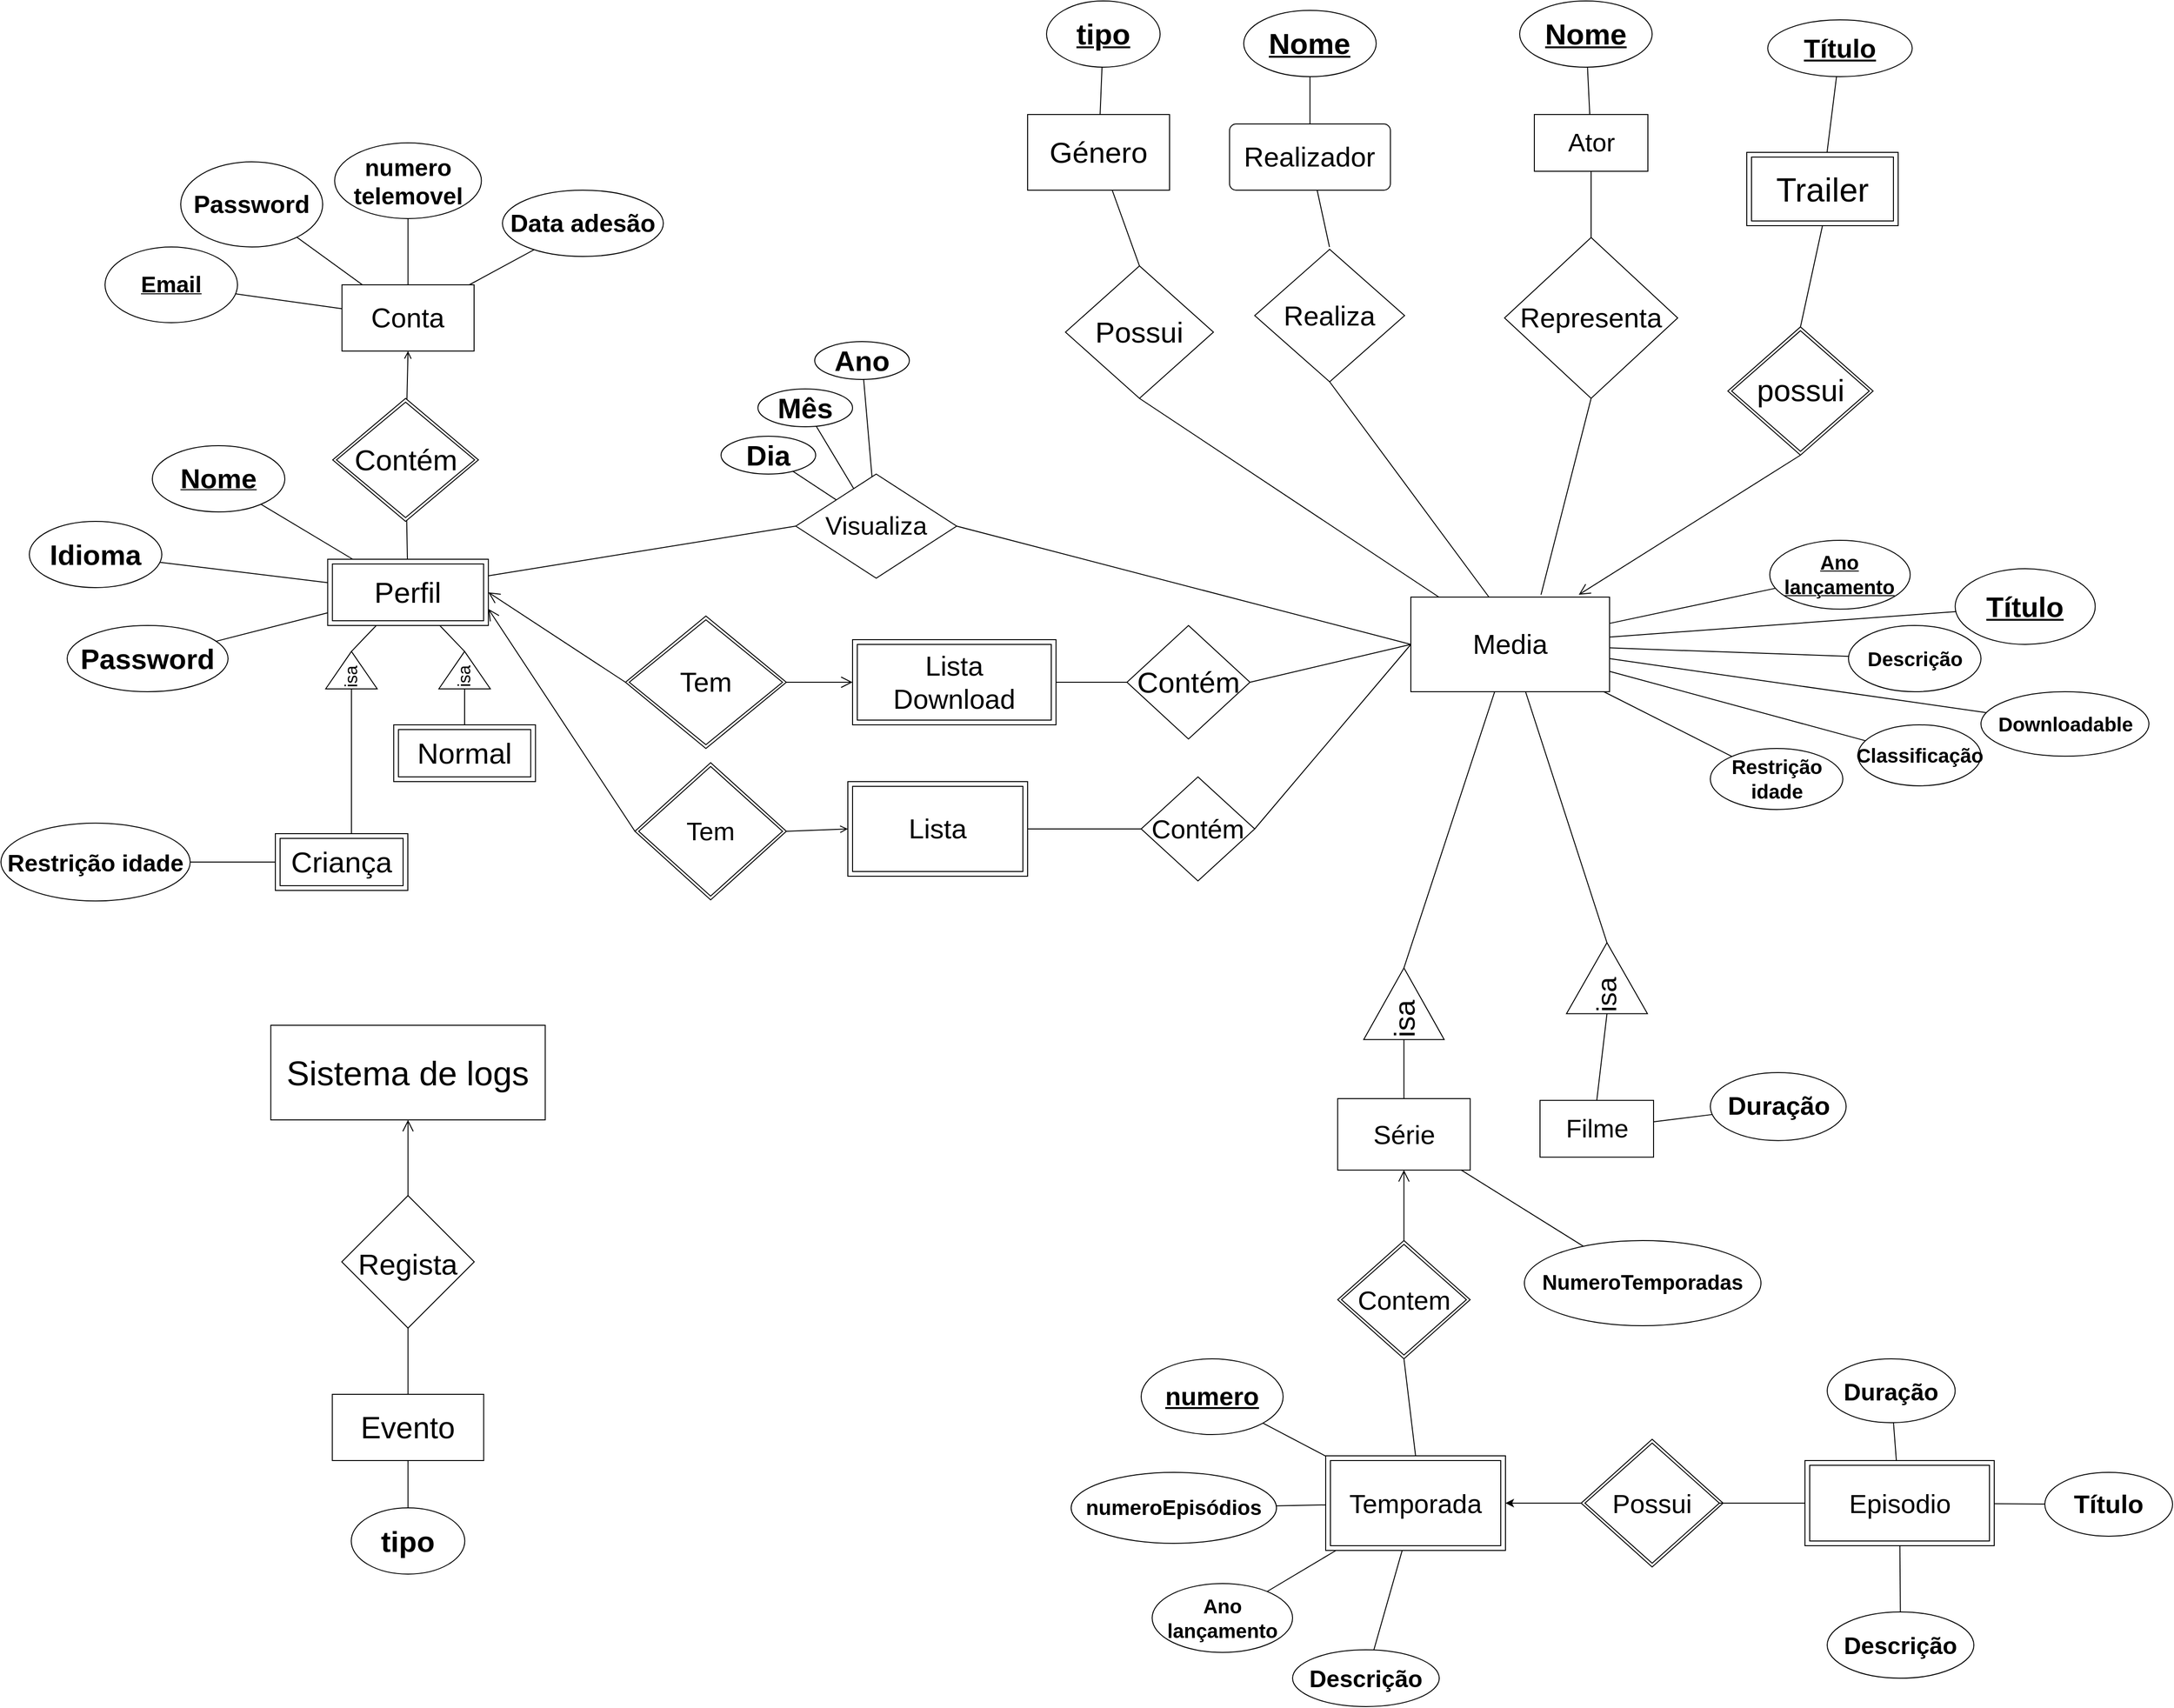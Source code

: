 <mxfile version="15.8.9" type="device"><diagram id="7ItznwX1dX0_Fb9dRj5i" name="Page-1"><mxGraphModel dx="1672" dy="1267" grid="1" gridSize="10" guides="1" tooltips="1" connect="1" arrows="1" fold="1" page="1" pageScale="1" pageWidth="827" pageHeight="1169" math="0" shadow="0"><root><mxCell id="0"/><mxCell id="1" parent="0"/><mxCell id="QPB0-LCYasx9vOGrO_xO-1" value="&lt;font style=&quot;font-size: 29px&quot;&gt;Conta&lt;/font&gt;" style="rounded=0;whiteSpace=wrap;html=1;" parent="1" vertex="1"><mxGeometry x="790.4" y="360" width="139.6" height="70" as="geometry"/></mxCell><mxCell id="QPB0-LCYasx9vOGrO_xO-2" value="&lt;font style=&quot;font-size: 29px&quot;&gt;Media&lt;/font&gt;" style="rounded=0;whiteSpace=wrap;html=1;fontSize=18;" parent="1" vertex="1"><mxGeometry x="1920" y="690" width="210" height="100" as="geometry"/></mxCell><mxCell id="QPB0-LCYasx9vOGrO_xO-3" value="&lt;font style=&quot;font-size: 27px&quot;&gt;Filme&lt;/font&gt;" style="rounded=0;whiteSpace=wrap;html=1;fontSize=18;" parent="1" vertex="1"><mxGeometry x="2056.5" y="1221.86" width="120" height="60" as="geometry"/></mxCell><mxCell id="QPB0-LCYasx9vOGrO_xO-4" value="&lt;font style=&quot;font-size: 28px&quot;&gt;Série&lt;/font&gt;" style="rounded=0;whiteSpace=wrap;html=1;fontSize=18;" parent="1" vertex="1"><mxGeometry x="1842.69" y="1220" width="140" height="75.56" as="geometry"/></mxCell><mxCell id="QPB0-LCYasx9vOGrO_xO-5" value="" style="endArrow=open;html=1;rounded=0;fontSize=18;entryX=0.5;entryY=1;entryDx=0;entryDy=0;startArrow=none;startFill=0;endFill=0;" parent="1" source="QPB0-LCYasx9vOGrO_xO-41" target="QPB0-LCYasx9vOGrO_xO-1" edge="1"><mxGeometry width="50" height="50" relative="1" as="geometry"><mxPoint x="860.2" y="470" as="sourcePoint"/><mxPoint x="1170.2" y="580" as="targetPoint"/></mxGeometry></mxCell><mxCell id="QPB0-LCYasx9vOGrO_xO-6" value="" style="endArrow=none;html=1;rounded=0;fontSize=18;" parent="1" source="QPB0-LCYasx9vOGrO_xO-38" target="QPB0-LCYasx9vOGrO_xO-41" edge="1"><mxGeometry width="50" height="50" relative="1" as="geometry"><mxPoint x="860.2" y="660" as="sourcePoint"/><mxPoint x="860.2" y="600" as="targetPoint"/></mxGeometry></mxCell><mxCell id="QPB0-LCYasx9vOGrO_xO-7" value="&lt;div style=&quot;font-size: 29px&quot; align=&quot;left&quot;&gt;&lt;font style=&quot;font-size: 29px&quot;&gt;isa&lt;/font&gt;&lt;/div&gt;" style="triangle;whiteSpace=wrap;html=1;fontSize=18;rotation=-90;align=left;" parent="1" vertex="1"><mxGeometry x="2089.76" y="1050" width="75" height="85.56" as="geometry"/></mxCell><mxCell id="QPB0-LCYasx9vOGrO_xO-8" value="&lt;div style=&quot;font-size: 31px&quot; align=&quot;left&quot;&gt;&lt;font style=&quot;font-size: 31px&quot;&gt;isa&lt;/font&gt;&lt;/div&gt;" style="triangle;whiteSpace=wrap;html=1;fontSize=18;rotation=-90;align=left;" parent="1" vertex="1"><mxGeometry x="1874.84" y="1077.22" width="75.71" height="85" as="geometry"/></mxCell><mxCell id="QPB0-LCYasx9vOGrO_xO-9" value="" style="endArrow=none;html=1;rounded=0;fontSize=18;exitX=0.5;exitY=0;exitDx=0;exitDy=0;entryX=0;entryY=0.5;entryDx=0;entryDy=0;" parent="1" source="QPB0-LCYasx9vOGrO_xO-3" target="QPB0-LCYasx9vOGrO_xO-7" edge="1"><mxGeometry width="50" height="50" relative="1" as="geometry"><mxPoint x="1972.39" y="1057.86" as="sourcePoint"/><mxPoint x="2022.39" y="1007.86" as="targetPoint"/></mxGeometry></mxCell><mxCell id="QPB0-LCYasx9vOGrO_xO-10" value="" style="endArrow=none;html=1;rounded=0;fontSize=18;entryX=1;entryY=0.5;entryDx=0;entryDy=0;" parent="1" source="QPB0-LCYasx9vOGrO_xO-2" target="QPB0-LCYasx9vOGrO_xO-7" edge="1"><mxGeometry width="50" height="50" relative="1" as="geometry"><mxPoint x="1594" y="910" as="sourcePoint"/><mxPoint x="1694" y="820" as="targetPoint"/></mxGeometry></mxCell><mxCell id="QPB0-LCYasx9vOGrO_xO-11" value="" style="endArrow=none;html=1;rounded=0;fontSize=18;exitX=0.5;exitY=0;exitDx=0;exitDy=0;entryX=0;entryY=0.5;entryDx=0;entryDy=0;" parent="1" source="QPB0-LCYasx9vOGrO_xO-4" target="QPB0-LCYasx9vOGrO_xO-8" edge="1"><mxGeometry width="50" height="50" relative="1" as="geometry"><mxPoint x="1397.39" y="1094.44" as="sourcePoint"/><mxPoint x="1447.39" y="1044.44" as="targetPoint"/></mxGeometry></mxCell><mxCell id="QPB0-LCYasx9vOGrO_xO-12" value="" style="endArrow=none;html=1;rounded=0;fontSize=18;entryX=1;entryY=0.5;entryDx=0;entryDy=0;" parent="1" source="QPB0-LCYasx9vOGrO_xO-2" target="QPB0-LCYasx9vOGrO_xO-8" edge="1"><mxGeometry width="50" height="50" relative="1" as="geometry"><mxPoint x="1594" y="910" as="sourcePoint"/><mxPoint x="1644" y="860" as="targetPoint"/></mxGeometry></mxCell><mxCell id="QPB0-LCYasx9vOGrO_xO-13" value="" style="endArrow=none;html=1;rounded=0;fontSize=19;exitX=0.5;exitY=0;exitDx=0;exitDy=0;" parent="1" source="QPB0-LCYasx9vOGrO_xO-15" target="QPB0-LCYasx9vOGrO_xO-14" edge="1"><mxGeometry width="50" height="50" relative="1" as="geometry"><mxPoint x="1722" y="300" as="sourcePoint"/><mxPoint x="1558" y="440" as="targetPoint"/></mxGeometry></mxCell><mxCell id="QPB0-LCYasx9vOGrO_xO-14" value="&lt;font style=&quot;font-size: 31px&quot;&gt;Género&lt;/font&gt;" style="rounded=0;whiteSpace=wrap;html=1;fontSize=19;" parent="1" vertex="1"><mxGeometry x="1515" y="180" width="150" height="80" as="geometry"/></mxCell><mxCell id="QPB0-LCYasx9vOGrO_xO-15" value="&lt;font style=&quot;font-size: 31px&quot;&gt;Possui&lt;/font&gt;" style="rhombus;whiteSpace=wrap;html=1;fontSize=19;" parent="1" vertex="1"><mxGeometry x="1555" y="340" width="156.38" height="140" as="geometry"/></mxCell><mxCell id="QPB0-LCYasx9vOGrO_xO-16" value="" style="endArrow=none;html=1;rounded=0;fontSize=19;entryX=0.5;entryY=1;entryDx=0;entryDy=0;" parent="1" source="QPB0-LCYasx9vOGrO_xO-2" target="QPB0-LCYasx9vOGrO_xO-15" edge="1"><mxGeometry width="50" height="50" relative="1" as="geometry"><mxPoint x="1560" y="850" as="sourcePoint"/><mxPoint x="1610" y="800" as="targetPoint"/></mxGeometry></mxCell><mxCell id="QPB0-LCYasx9vOGrO_xO-17" value="&lt;font style=&quot;font-size: 29px&quot;&gt;Representa&lt;/font&gt;" style="rhombus;whiteSpace=wrap;html=1;fontSize=19;" parent="1" vertex="1"><mxGeometry x="2019" y="310" width="183" height="170" as="geometry"/></mxCell><mxCell id="QPB0-LCYasx9vOGrO_xO-18" value="" style="endArrow=none;html=1;rounded=0;fontSize=19;entryX=0.5;entryY=1;entryDx=0;entryDy=0;exitX=0.655;exitY=-0.025;exitDx=0;exitDy=0;exitPerimeter=0;" parent="1" source="QPB0-LCYasx9vOGrO_xO-2" target="QPB0-LCYasx9vOGrO_xO-17" edge="1"><mxGeometry width="50" height="50" relative="1" as="geometry"><mxPoint x="1780" y="900" as="sourcePoint"/><mxPoint x="1610" y="800" as="targetPoint"/></mxGeometry></mxCell><mxCell id="QPB0-LCYasx9vOGrO_xO-19" value="&lt;font style=&quot;font-size: 27px&quot;&gt;Ator&lt;/font&gt;" style="rounded=0;whiteSpace=wrap;html=1;fontSize=19;" parent="1" vertex="1"><mxGeometry x="2050.5" y="180" width="120" height="60" as="geometry"/></mxCell><mxCell id="QPB0-LCYasx9vOGrO_xO-20" value="" style="endArrow=none;html=1;rounded=0;fontSize=19;entryX=0.5;entryY=1;entryDx=0;entryDy=0;exitX=0.5;exitY=0;exitDx=0;exitDy=0;" parent="1" source="QPB0-LCYasx9vOGrO_xO-17" target="QPB0-LCYasx9vOGrO_xO-19" edge="1"><mxGeometry width="50" height="50" relative="1" as="geometry"><mxPoint x="1892.38" y="550" as="sourcePoint"/><mxPoint x="1942.38" y="500" as="targetPoint"/></mxGeometry></mxCell><mxCell id="QPB0-LCYasx9vOGrO_xO-21" value="&lt;div align=&quot;left&quot;&gt;isa&lt;/div&gt;" style="triangle;whiteSpace=wrap;html=1;fontSize=18;rotation=-90;align=left;" parent="1" vertex="1"><mxGeometry x="780.61" y="740" width="39.59" height="54.44" as="geometry"/></mxCell><mxCell id="QPB0-LCYasx9vOGrO_xO-22" value="&lt;div align=&quot;left&quot;&gt;isa&lt;/div&gt;" style="triangle;whiteSpace=wrap;html=1;fontSize=18;rotation=-90;align=left;" parent="1" vertex="1"><mxGeometry x="900.2" y="740" width="39.59" height="54.44" as="geometry"/></mxCell><mxCell id="QPB0-LCYasx9vOGrO_xO-23" value="" style="endArrow=none;html=1;rounded=0;fontSize=16;exitX=1;exitY=0.5;exitDx=0;exitDy=0;" parent="1" source="QPB0-LCYasx9vOGrO_xO-21" target="QPB0-LCYasx9vOGrO_xO-38" edge="1"><mxGeometry width="50" height="50" relative="1" as="geometry"><mxPoint x="1160.2" y="930" as="sourcePoint"/><mxPoint x="860.2" y="720" as="targetPoint"/></mxGeometry></mxCell><mxCell id="QPB0-LCYasx9vOGrO_xO-24" value="" style="endArrow=none;html=1;rounded=0;fontSize=16;exitX=1;exitY=0.5;exitDx=0;exitDy=0;" parent="1" source="QPB0-LCYasx9vOGrO_xO-22" target="QPB0-LCYasx9vOGrO_xO-38" edge="1"><mxGeometry width="50" height="50" relative="1" as="geometry"><mxPoint x="1160.2" y="930" as="sourcePoint"/><mxPoint x="860.2" y="720" as="targetPoint"/></mxGeometry></mxCell><mxCell id="QPB0-LCYasx9vOGrO_xO-25" value="" style="endArrow=none;html=1;rounded=0;fontSize=16;entryX=0;entryY=0.5;entryDx=0;entryDy=0;exitX=0.5;exitY=0;exitDx=0;exitDy=0;" parent="1" target="QPB0-LCYasx9vOGrO_xO-21" edge="1"><mxGeometry width="50" height="50" relative="1" as="geometry"><mxPoint x="800.4" y="940" as="sourcePoint"/><mxPoint x="1210.2" y="880" as="targetPoint"/></mxGeometry></mxCell><mxCell id="QPB0-LCYasx9vOGrO_xO-26" value="" style="endArrow=none;html=1;rounded=0;fontSize=16;exitX=0;exitY=0.5;exitDx=0;exitDy=0;entryX=0.5;entryY=0;entryDx=0;entryDy=0;" parent="1" source="QPB0-LCYasx9vOGrO_xO-22" target="QPB0-LCYasx9vOGrO_xO-39" edge="1"><mxGeometry width="50" height="50" relative="1" as="geometry"><mxPoint x="1160.2" y="930" as="sourcePoint"/><mxPoint x="920" y="830" as="targetPoint"/></mxGeometry></mxCell><mxCell id="QPB0-LCYasx9vOGrO_xO-32" value="" style="endArrow=none;html=1;rounded=0;entryX=0;entryY=0.5;entryDx=0;entryDy=0;exitX=1;exitY=0.25;exitDx=0;exitDy=0;" parent="1" source="QPB0-LCYasx9vOGrO_xO-38" target="QPB0-LCYasx9vOGrO_xO-33" edge="1"><mxGeometry width="50" height="50" relative="1" as="geometry"><mxPoint x="950" y="660" as="sourcePoint"/><mxPoint x="1520" y="930" as="targetPoint"/></mxGeometry></mxCell><mxCell id="QPB0-LCYasx9vOGrO_xO-33" value="&lt;font style=&quot;font-size: 27px&quot;&gt;Visualiza&lt;/font&gt;" style="rhombus;whiteSpace=wrap;html=1;fontSize=22;" parent="1" vertex="1"><mxGeometry x="1270" y="560" width="170" height="110" as="geometry"/></mxCell><mxCell id="QPB0-LCYasx9vOGrO_xO-34" value="" style="endArrow=none;html=1;rounded=0;entryX=1;entryY=0.5;entryDx=0;entryDy=0;exitX=0;exitY=0.5;exitDx=0;exitDy=0;" parent="1" source="QPB0-LCYasx9vOGrO_xO-2" target="QPB0-LCYasx9vOGrO_xO-33" edge="1"><mxGeometry width="50" height="50" relative="1" as="geometry"><mxPoint x="1470" y="980" as="sourcePoint"/><mxPoint x="1520" y="930" as="targetPoint"/></mxGeometry></mxCell><mxCell id="QPB0-LCYasx9vOGrO_xO-35" value="" style="endArrow=none;html=1;rounded=0;exitX=0;exitY=0.5;exitDx=0;exitDy=0;" parent="1" source="QPB0-LCYasx9vOGrO_xO-36" target="QPB0-LCYasx9vOGrO_xO-44" edge="1"><mxGeometry width="50" height="50" relative="1" as="geometry"><mxPoint x="1520" y="860" as="sourcePoint"/><mxPoint x="1320" y="820" as="targetPoint"/></mxGeometry></mxCell><mxCell id="QPB0-LCYasx9vOGrO_xO-36" value="&lt;font style=&quot;font-size: 28px&quot;&gt;Contém&lt;/font&gt;" style="rhombus;whiteSpace=wrap;html=1;fontSize=18;align=center;" parent="1" vertex="1"><mxGeometry x="1635" y="880" width="120" height="110" as="geometry"/></mxCell><mxCell id="QPB0-LCYasx9vOGrO_xO-37" value="" style="endArrow=none;html=1;rounded=0;entryX=1;entryY=0.5;entryDx=0;entryDy=0;exitX=0;exitY=0.5;exitDx=0;exitDy=0;" parent="1" source="QPB0-LCYasx9vOGrO_xO-2" target="QPB0-LCYasx9vOGrO_xO-36" edge="1"><mxGeometry width="50" height="50" relative="1" as="geometry"><mxPoint x="1420" y="980" as="sourcePoint"/><mxPoint x="1470" y="930" as="targetPoint"/></mxGeometry></mxCell><mxCell id="QPB0-LCYasx9vOGrO_xO-38" value="&lt;font style=&quot;font-size: 31px&quot;&gt;Perfil&lt;/font&gt;" style="shape=ext;margin=3;double=1;whiteSpace=wrap;html=1;align=center;" parent="1" vertex="1"><mxGeometry x="775.3" y="650" width="169.8" height="70" as="geometry"/></mxCell><mxCell id="QPB0-LCYasx9vOGrO_xO-39" value="Normal" style="shape=ext;margin=3;double=1;whiteSpace=wrap;html=1;align=center;fontSize=31;" parent="1" vertex="1"><mxGeometry x="845.09" y="825" width="149.8" height="60" as="geometry"/></mxCell><mxCell id="QPB0-LCYasx9vOGrO_xO-40" value="Criança" style="shape=ext;margin=3;double=1;whiteSpace=wrap;html=1;align=center;fontSize=31;" parent="1" vertex="1"><mxGeometry x="720" y="940" width="140" height="60" as="geometry"/></mxCell><mxCell id="QPB0-LCYasx9vOGrO_xO-41" value="Contém" style="shape=rhombus;double=1;perimeter=rhombusPerimeter;whiteSpace=wrap;html=1;align=center;fontSize=31;" parent="1" vertex="1"><mxGeometry x="780.61" y="480" width="154" height="130" as="geometry"/></mxCell><mxCell id="QPB0-LCYasx9vOGrO_xO-44" value="Lista" style="shape=ext;margin=3;double=1;whiteSpace=wrap;html=1;align=center;fontSize=29;" parent="1" vertex="1"><mxGeometry x="1325" y="885" width="190" height="100" as="geometry"/></mxCell><mxCell id="QPB0-LCYasx9vOGrO_xO-45" value="&lt;font style=&quot;font-size: 27px&quot;&gt;Tem&lt;/font&gt;" style="shape=rhombus;double=1;perimeter=rhombusPerimeter;whiteSpace=wrap;html=1;align=center;fontSize=24;" parent="1" vertex="1"><mxGeometry x="1100" y="865" width="160" height="145" as="geometry"/></mxCell><mxCell id="QPB0-LCYasx9vOGrO_xO-46" value="" style="endArrow=open;html=1;rounded=0;exitX=0;exitY=0.5;exitDx=0;exitDy=0;startArrow=none;startFill=0;endFill=0;endSize=10;startSize=10;entryX=1;entryY=0.75;entryDx=0;entryDy=0;" parent="1" source="QPB0-LCYasx9vOGrO_xO-45" target="QPB0-LCYasx9vOGrO_xO-38" edge="1"><mxGeometry width="50" height="50" relative="1" as="geometry"><mxPoint x="1004.89" y="865" as="sourcePoint"/><mxPoint x="940" y="685" as="targetPoint"/></mxGeometry></mxCell><mxCell id="QPB0-LCYasx9vOGrO_xO-47" value="" style="endArrow=open;html=1;rounded=0;fontSize=18;startArrow=none;startFill=0;endFill=0;exitX=1;exitY=0.5;exitDx=0;exitDy=0;entryX=0;entryY=0.5;entryDx=0;entryDy=0;" parent="1" source="QPB0-LCYasx9vOGrO_xO-45" target="QPB0-LCYasx9vOGrO_xO-44" edge="1"><mxGeometry width="50" height="50" relative="1" as="geometry"><mxPoint x="796.768" y="1095.973" as="sourcePoint"/><mxPoint x="799.164" y="1010" as="targetPoint"/></mxGeometry></mxCell><mxCell id="QPB0-LCYasx9vOGrO_xO-48" value="&lt;font style=&quot;font-size: 35px&quot;&gt;Trailer&lt;/font&gt;" style="shape=ext;margin=3;double=1;whiteSpace=wrap;html=1;align=center;fontSize=24;" parent="1" vertex="1"><mxGeometry x="2275" y="220" width="160" height="77.5" as="geometry"/></mxCell><mxCell id="QPB0-LCYasx9vOGrO_xO-49" value="&lt;font style=&quot;font-size: 32px&quot;&gt;possui&lt;/font&gt;" style="shape=rhombus;double=1;perimeter=rhombusPerimeter;whiteSpace=wrap;html=1;align=center;fontSize=24;" parent="1" vertex="1"><mxGeometry x="2255" y="404.44" width="153.5" height="135.56" as="geometry"/></mxCell><mxCell id="QPB0-LCYasx9vOGrO_xO-50" value="" style="endArrow=none;html=1;rounded=0;fontSize=24;startSize=10;endSize=10;exitX=0.845;exitY=-0.025;exitDx=0;exitDy=0;startArrow=open;startFill=0;entryX=0.5;entryY=1;entryDx=0;entryDy=0;exitPerimeter=0;" parent="1" source="QPB0-LCYasx9vOGrO_xO-2" target="QPB0-LCYasx9vOGrO_xO-49" edge="1"><mxGeometry width="50" height="50" relative="1" as="geometry"><mxPoint x="1530" y="980" as="sourcePoint"/><mxPoint x="1580" y="930" as="targetPoint"/></mxGeometry></mxCell><mxCell id="QPB0-LCYasx9vOGrO_xO-51" value="" style="endArrow=none;html=1;rounded=0;fontSize=24;startSize=10;endSize=10;entryX=0.5;entryY=1;entryDx=0;entryDy=0;exitX=0.5;exitY=0;exitDx=0;exitDy=0;" parent="1" source="QPB0-LCYasx9vOGrO_xO-49" target="QPB0-LCYasx9vOGrO_xO-48" edge="1"><mxGeometry width="50" height="50" relative="1" as="geometry"><mxPoint x="1551.5" y="714.44" as="sourcePoint"/><mxPoint x="1601.5" y="664.44" as="targetPoint"/></mxGeometry></mxCell><mxCell id="QPB0-LCYasx9vOGrO_xO-52" value="Temporada" style="shape=ext;margin=3;double=1;whiteSpace=wrap;html=1;align=center;fontSize=28;" parent="1" vertex="1"><mxGeometry x="1830" y="1597.5" width="190" height="100" as="geometry"/></mxCell><mxCell id="QPB0-LCYasx9vOGrO_xO-53" value="Episodio" style="shape=ext;margin=3;double=1;whiteSpace=wrap;html=1;align=center;fontSize=28;" parent="1" vertex="1"><mxGeometry x="2336.5" y="1602.5" width="200" height="90" as="geometry"/></mxCell><mxCell id="QPB0-LCYasx9vOGrO_xO-54" value="Contem" style="shape=rhombus;double=1;perimeter=rhombusPerimeter;whiteSpace=wrap;html=1;align=center;fontSize=28;" parent="1" vertex="1"><mxGeometry x="1842.69" y="1370" width="140" height="125" as="geometry"/></mxCell><mxCell id="QPB0-LCYasx9vOGrO_xO-55" value="" style="endArrow=open;html=1;rounded=0;fontSize=28;startSize=10;endSize=10;entryX=0.5;entryY=1;entryDx=0;entryDy=0;exitX=0.5;exitY=0;exitDx=0;exitDy=0;startArrow=none;startFill=0;endFill=0;" parent="1" source="QPB0-LCYasx9vOGrO_xO-54" target="QPB0-LCYasx9vOGrO_xO-4" edge="1"><mxGeometry relative="1" as="geometry"><mxPoint x="1156.5" y="1380" as="sourcePoint"/><mxPoint x="1316.5" y="1380" as="targetPoint"/></mxGeometry></mxCell><mxCell id="QPB0-LCYasx9vOGrO_xO-56" value="" style="endArrow=none;html=1;rounded=0;fontSize=28;startSize=10;endSize=10;entryX=0.5;entryY=1;entryDx=0;entryDy=0;exitX=0.5;exitY=0;exitDx=0;exitDy=0;" parent="1" source="QPB0-LCYasx9vOGrO_xO-52" target="QPB0-LCYasx9vOGrO_xO-54" edge="1"><mxGeometry relative="1" as="geometry"><mxPoint x="1911.5" y="1450" as="sourcePoint"/><mxPoint x="1976.5" y="1380" as="targetPoint"/></mxGeometry></mxCell><mxCell id="QPB0-LCYasx9vOGrO_xO-57" value="" style="edgeStyle=orthogonalEdgeStyle;rounded=0;orthogonalLoop=1;jettySize=auto;html=1;fontSize=21;" parent="1" source="QPB0-LCYasx9vOGrO_xO-58" target="QPB0-LCYasx9vOGrO_xO-52" edge="1"><mxGeometry relative="1" as="geometry"/></mxCell><mxCell id="QPB0-LCYasx9vOGrO_xO-58" value="Possui" style="shape=rhombus;double=1;perimeter=rhombusPerimeter;whiteSpace=wrap;html=1;align=center;fontSize=28;" parent="1" vertex="1"><mxGeometry x="2100" y="1580" width="150" height="135" as="geometry"/></mxCell><mxCell id="QPB0-LCYasx9vOGrO_xO-59" value="" style="endArrow=none;html=1;rounded=0;fontSize=28;startSize=10;endSize=10;exitX=1;exitY=0.5;exitDx=0;exitDy=0;" parent="1" source="QPB0-LCYasx9vOGrO_xO-52" target="QPB0-LCYasx9vOGrO_xO-58" edge="1"><mxGeometry relative="1" as="geometry"><mxPoint x="1346.5" y="1287.5" as="sourcePoint"/><mxPoint x="2096.09" y="1647.5" as="targetPoint"/></mxGeometry></mxCell><mxCell id="QPB0-LCYasx9vOGrO_xO-60" value="" style="endArrow=none;html=1;rounded=0;fontSize=28;startSize=10;endSize=10;entryX=0;entryY=0.5;entryDx=0;entryDy=0;exitX=1;exitY=0.5;exitDx=0;exitDy=0;" parent="1" target="QPB0-LCYasx9vOGrO_xO-53" edge="1"><mxGeometry relative="1" as="geometry"><mxPoint x="2246.09" y="1647.5" as="sourcePoint"/><mxPoint x="2106.5" y="1522.5" as="targetPoint"/></mxGeometry></mxCell><mxCell id="QPB0-LCYasx9vOGrO_xO-61" value="Realiza" style="shape=rhombus;perimeter=rhombusPerimeter;whiteSpace=wrap;html=1;align=center;fontSize=29;" parent="1" vertex="1"><mxGeometry x="1755" y="322.5" width="158.38" height="140" as="geometry"/></mxCell><mxCell id="QPB0-LCYasx9vOGrO_xO-62" value="" style="endArrow=none;html=1;rounded=0;fontSize=29;startSize=10;endSize=10;entryX=0.5;entryY=1;entryDx=0;entryDy=0;exitX=0.393;exitY=0;exitDx=0;exitDy=0;exitPerimeter=0;" parent="1" source="QPB0-LCYasx9vOGrO_xO-2" target="QPB0-LCYasx9vOGrO_xO-61" edge="1"><mxGeometry relative="1" as="geometry"><mxPoint x="1470" y="1030" as="sourcePoint"/><mxPoint x="1630" y="1030" as="targetPoint"/></mxGeometry></mxCell><mxCell id="QPB0-LCYasx9vOGrO_xO-63" value="Realizador" style="rounded=1;arcSize=10;whiteSpace=wrap;html=1;align=center;fontSize=29;" parent="1" vertex="1"><mxGeometry x="1728.38" y="190" width="170" height="70" as="geometry"/></mxCell><mxCell id="QPB0-LCYasx9vOGrO_xO-64" value="" style="endArrow=none;html=1;rounded=0;fontSize=29;startSize=10;endSize=10;" parent="1" target="QPB0-LCYasx9vOGrO_xO-63" edge="1"><mxGeometry relative="1" as="geometry"><mxPoint x="1834" y="320" as="sourcePoint"/><mxPoint x="1844.19" y="472.5" as="targetPoint"/></mxGeometry></mxCell><mxCell id="QPB0-LCYasx9vOGrO_xO-65" value="Tem" style="shape=rhombus;double=1;perimeter=rhombusPerimeter;whiteSpace=wrap;html=1;align=center;fontSize=29;" parent="1" vertex="1"><mxGeometry x="1090" y="710" width="170" height="140" as="geometry"/></mxCell><mxCell id="QPB0-LCYasx9vOGrO_xO-66" value="Lista&lt;br&gt;Download" style="shape=ext;margin=3;double=1;whiteSpace=wrap;html=1;align=center;fontSize=29;" parent="1" vertex="1"><mxGeometry x="1330" y="735" width="215" height="90" as="geometry"/></mxCell><mxCell id="QPB0-LCYasx9vOGrO_xO-67" value="" style="endArrow=none;html=1;rounded=0;fontSize=29;startSize=10;endSize=14;startArrow=open;startFill=0;entryX=0;entryY=0.5;entryDx=0;entryDy=0;exitX=1;exitY=0.5;exitDx=0;exitDy=0;" parent="1" source="QPB0-LCYasx9vOGrO_xO-38" target="QPB0-LCYasx9vOGrO_xO-65" edge="1"><mxGeometry relative="1" as="geometry"><mxPoint x="940" y="670" as="sourcePoint"/><mxPoint x="1160" y="670" as="targetPoint"/></mxGeometry></mxCell><mxCell id="QPB0-LCYasx9vOGrO_xO-68" value="" style="endArrow=open;html=1;rounded=0;fontSize=29;startSize=10;endSize=10;exitX=1;exitY=0.5;exitDx=0;exitDy=0;endFill=0;" parent="1" source="QPB0-LCYasx9vOGrO_xO-65" target="QPB0-LCYasx9vOGrO_xO-66" edge="1"><mxGeometry relative="1" as="geometry"><mxPoint x="1460" y="640" as="sourcePoint"/><mxPoint x="1620" y="640" as="targetPoint"/></mxGeometry></mxCell><mxCell id="QPB0-LCYasx9vOGrO_xO-69" value="&lt;div&gt;Contém&lt;/div&gt;" style="shape=rhombus;perimeter=rhombusPerimeter;whiteSpace=wrap;html=1;align=center;fontSize=31;" parent="1" vertex="1"><mxGeometry x="1620" y="720" width="130" height="120" as="geometry"/></mxCell><mxCell id="QPB0-LCYasx9vOGrO_xO-70" value="" style="endArrow=none;html=1;rounded=0;fontSize=28;startSize=10;endSize=10;entryX=1;entryY=0.5;entryDx=0;entryDy=0;exitX=0;exitY=0.5;exitDx=0;exitDy=0;" parent="1" source="QPB0-LCYasx9vOGrO_xO-69" target="QPB0-LCYasx9vOGrO_xO-66" edge="1"><mxGeometry width="50" height="50" relative="1" as="geometry"><mxPoint x="1520" y="840" as="sourcePoint"/><mxPoint x="1570" y="790" as="targetPoint"/></mxGeometry></mxCell><mxCell id="QPB0-LCYasx9vOGrO_xO-71" value="" style="endArrow=none;html=1;rounded=0;fontSize=28;startSize=10;endSize=10;entryX=1;entryY=0.5;entryDx=0;entryDy=0;exitX=0;exitY=0.5;exitDx=0;exitDy=0;" parent="1" source="QPB0-LCYasx9vOGrO_xO-2" target="QPB0-LCYasx9vOGrO_xO-69" edge="1"><mxGeometry width="50" height="50" relative="1" as="geometry"><mxPoint x="1520" y="840" as="sourcePoint"/><mxPoint x="1570" y="790" as="targetPoint"/></mxGeometry></mxCell><mxCell id="QPB0-LCYasx9vOGrO_xO-72" value="&lt;font style=&quot;font-size: 36px&quot;&gt;Sistema de logs&lt;/font&gt;" style="rounded=0;whiteSpace=wrap;html=1;" parent="1" vertex="1"><mxGeometry x="715.2" y="1142.5" width="290" height="100" as="geometry"/></mxCell><mxCell id="QPB0-LCYasx9vOGrO_xO-73" value="Evento" style="rounded=0;whiteSpace=wrap;html=1;fontSize=32;" parent="1" vertex="1"><mxGeometry x="780.2" y="1532.5" width="160" height="70" as="geometry"/></mxCell><mxCell id="QPB0-LCYasx9vOGrO_xO-74" value="&lt;font style=&quot;font-size: 31px&quot;&gt;Regista&lt;/font&gt;" style="rhombus;whiteSpace=wrap;html=1;fontSize=36;" parent="1" vertex="1"><mxGeometry x="790.2" y="1322.5" width="140" height="140" as="geometry"/></mxCell><mxCell id="QPB0-LCYasx9vOGrO_xO-75" value="" style="endArrow=open;html=1;rounded=0;fontSize=36;entryX=0.5;entryY=1;entryDx=0;entryDy=0;endFill=0;endSize=10;" parent="1" source="QPB0-LCYasx9vOGrO_xO-74" target="QPB0-LCYasx9vOGrO_xO-72" edge="1"><mxGeometry width="50" height="50" relative="1" as="geometry"><mxPoint x="-344.8" y="1682.5" as="sourcePoint"/><mxPoint x="-294.8" y="1632.5" as="targetPoint"/></mxGeometry></mxCell><mxCell id="QPB0-LCYasx9vOGrO_xO-76" value="" style="endArrow=none;html=1;rounded=0;fontSize=36;exitX=0.5;exitY=0;exitDx=0;exitDy=0;" parent="1" source="QPB0-LCYasx9vOGrO_xO-73" target="QPB0-LCYasx9vOGrO_xO-74" edge="1"><mxGeometry width="50" height="50" relative="1" as="geometry"><mxPoint x="-344.8" y="1682.5" as="sourcePoint"/><mxPoint x="-294.8" y="1632.5" as="targetPoint"/></mxGeometry></mxCell><mxCell id="QPB0-LCYasx9vOGrO_xO-77" value="&lt;font style=&quot;font-size: 26px&quot;&gt;&lt;b&gt;Password&lt;/b&gt;&lt;/font&gt;" style="ellipse;whiteSpace=wrap;html=1;align=center;" parent="1" vertex="1"><mxGeometry x="620" y="230" width="150" height="90" as="geometry"/></mxCell><mxCell id="QPB0-LCYasx9vOGrO_xO-78" value="&lt;b&gt;&lt;u&gt;&lt;font style=&quot;font-size: 24px&quot;&gt;Email&lt;/font&gt;&lt;/u&gt;&lt;/b&gt;" style="ellipse;whiteSpace=wrap;html=1;align=center;" parent="1" vertex="1"><mxGeometry x="540" y="320" width="140" height="80" as="geometry"/></mxCell><mxCell id="QPB0-LCYasx9vOGrO_xO-79" value="&lt;b&gt;&lt;font style=&quot;font-size: 25px&quot;&gt;numero telemovel&lt;br&gt;&lt;/font&gt;&lt;/b&gt;" style="ellipse;whiteSpace=wrap;html=1;align=center;" parent="1" vertex="1"><mxGeometry x="782.65" y="210" width="155.1" height="80" as="geometry"/></mxCell><mxCell id="QPB0-LCYasx9vOGrO_xO-80" value="&lt;font style=&quot;font-size: 26px&quot;&gt;&lt;b&gt;Data adesão&lt;/b&gt;&lt;/font&gt;" style="ellipse;whiteSpace=wrap;html=1;align=center;" parent="1" vertex="1"><mxGeometry x="960" y="260" width="170" height="70" as="geometry"/></mxCell><mxCell id="QPB0-LCYasx9vOGrO_xO-81" value="" style="endArrow=none;html=1;rounded=0;" parent="1" source="QPB0-LCYasx9vOGrO_xO-1" target="QPB0-LCYasx9vOGrO_xO-78" edge="1"><mxGeometry width="50" height="50" relative="1" as="geometry"><mxPoint x="1070" y="430" as="sourcePoint"/><mxPoint x="1120" y="380" as="targetPoint"/></mxGeometry></mxCell><mxCell id="QPB0-LCYasx9vOGrO_xO-82" value="" style="endArrow=none;html=1;rounded=0;" parent="1" source="QPB0-LCYasx9vOGrO_xO-1" target="QPB0-LCYasx9vOGrO_xO-77" edge="1"><mxGeometry width="50" height="50" relative="1" as="geometry"><mxPoint x="1070" y="430" as="sourcePoint"/><mxPoint x="1120" y="380" as="targetPoint"/></mxGeometry></mxCell><mxCell id="QPB0-LCYasx9vOGrO_xO-83" value="" style="endArrow=none;html=1;rounded=0;" parent="1" source="QPB0-LCYasx9vOGrO_xO-1" target="QPB0-LCYasx9vOGrO_xO-79" edge="1"><mxGeometry width="50" height="50" relative="1" as="geometry"><mxPoint x="1070" y="430" as="sourcePoint"/><mxPoint x="1120" y="380" as="targetPoint"/></mxGeometry></mxCell><mxCell id="QPB0-LCYasx9vOGrO_xO-84" value="" style="endArrow=none;html=1;rounded=0;" parent="1" source="QPB0-LCYasx9vOGrO_xO-1" target="QPB0-LCYasx9vOGrO_xO-80" edge="1"><mxGeometry width="50" height="50" relative="1" as="geometry"><mxPoint x="1070" y="430" as="sourcePoint"/><mxPoint x="1120" y="380" as="targetPoint"/></mxGeometry></mxCell><mxCell id="QPB0-LCYasx9vOGrO_xO-85" value="&lt;u&gt;&lt;font style=&quot;font-size: 29px&quot;&gt;&lt;b&gt;Nome&lt;/b&gt;&lt;/font&gt;&lt;/u&gt;" style="ellipse;whiteSpace=wrap;html=1;align=center;" parent="1" vertex="1"><mxGeometry x="590" y="530" width="140" height="70" as="geometry"/></mxCell><mxCell id="QPB0-LCYasx9vOGrO_xO-86" value="&lt;font style=&quot;font-size: 30px&quot;&gt;&lt;b&gt;Idioma&lt;/b&gt;&lt;/font&gt;" style="ellipse;whiteSpace=wrap;html=1;align=center;" parent="1" vertex="1"><mxGeometry x="460" y="610" width="140" height="70" as="geometry"/></mxCell><mxCell id="QPB0-LCYasx9vOGrO_xO-87" value="&lt;font style=&quot;font-size: 25px&quot;&gt;&lt;b&gt;Restrição idade&lt;/b&gt;&lt;/font&gt;" style="ellipse;whiteSpace=wrap;html=1;align=center;" parent="1" vertex="1"><mxGeometry x="430" y="928.89" width="200" height="82.22" as="geometry"/></mxCell><mxCell id="QPB0-LCYasx9vOGrO_xO-88" value="" style="endArrow=none;html=1;rounded=0;" parent="1" source="QPB0-LCYasx9vOGrO_xO-38" target="QPB0-LCYasx9vOGrO_xO-85" edge="1"><mxGeometry width="50" height="50" relative="1" as="geometry"><mxPoint x="1070" y="730" as="sourcePoint"/><mxPoint x="1120" y="680" as="targetPoint"/></mxGeometry></mxCell><mxCell id="QPB0-LCYasx9vOGrO_xO-89" value="" style="endArrow=none;html=1;rounded=0;" parent="1" source="QPB0-LCYasx9vOGrO_xO-38" target="QPB0-LCYasx9vOGrO_xO-86" edge="1"><mxGeometry width="50" height="50" relative="1" as="geometry"><mxPoint x="1070" y="730" as="sourcePoint"/><mxPoint x="1120" y="680" as="targetPoint"/></mxGeometry></mxCell><mxCell id="QPB0-LCYasx9vOGrO_xO-90" value="" style="endArrow=none;html=1;rounded=0;" parent="1" source="QPB0-LCYasx9vOGrO_xO-40" target="QPB0-LCYasx9vOGrO_xO-87" edge="1"><mxGeometry width="50" height="50" relative="1" as="geometry"><mxPoint x="1070" y="730" as="sourcePoint"/><mxPoint x="1120" y="680" as="targetPoint"/></mxGeometry></mxCell><mxCell id="QPB0-LCYasx9vOGrO_xO-91" value="&lt;u&gt;&lt;b&gt;&lt;font style=&quot;font-size: 21px&quot;&gt;Ano lançamento&lt;br&gt;&lt;/font&gt;&lt;/b&gt;&lt;/u&gt;" style="ellipse;whiteSpace=wrap;html=1;align=center;" parent="1" vertex="1"><mxGeometry x="2299.31" y="630" width="148.38" height="72.78" as="geometry"/></mxCell><mxCell id="QPB0-LCYasx9vOGrO_xO-92" value="" style="endArrow=none;html=1;rounded=0;fontSize=21;" parent="1" source="QPB0-LCYasx9vOGrO_xO-91" target="QPB0-LCYasx9vOGrO_xO-2" edge="1"><mxGeometry width="50" height="50" relative="1" as="geometry"><mxPoint x="1890" y="940" as="sourcePoint"/><mxPoint x="1940" y="890" as="targetPoint"/></mxGeometry></mxCell><mxCell id="QPB0-LCYasx9vOGrO_xO-93" value="&lt;b&gt;Classificação&lt;/b&gt;" style="ellipse;whiteSpace=wrap;html=1;align=center;fontSize=21;" parent="1" vertex="1"><mxGeometry x="2392.5" y="825" width="130" height="64.44" as="geometry"/></mxCell><mxCell id="QPB0-LCYasx9vOGrO_xO-94" value="" style="endArrow=none;html=1;rounded=0;fontSize=21;" parent="1" source="QPB0-LCYasx9vOGrO_xO-93" target="QPB0-LCYasx9vOGrO_xO-2" edge="1"><mxGeometry width="50" height="50" relative="1" as="geometry"><mxPoint x="1890" y="940" as="sourcePoint"/><mxPoint x="1940" y="890" as="targetPoint"/></mxGeometry></mxCell><mxCell id="QPB0-LCYasx9vOGrO_xO-95" value="&lt;b&gt;Restrição idade&lt;/b&gt;" style="ellipse;whiteSpace=wrap;html=1;align=center;fontSize=21;" parent="1" vertex="1"><mxGeometry x="2236.5" y="850.0" width="140" height="64.44" as="geometry"/></mxCell><mxCell id="QPB0-LCYasx9vOGrO_xO-96" value="" style="endArrow=none;html=1;rounded=0;fontSize=21;" parent="1" source="QPB0-LCYasx9vOGrO_xO-95" target="QPB0-LCYasx9vOGrO_xO-2" edge="1"><mxGeometry width="50" height="50" relative="1" as="geometry"><mxPoint x="1890" y="940" as="sourcePoint"/><mxPoint x="1940" y="890" as="targetPoint"/></mxGeometry></mxCell><mxCell id="QPB0-LCYasx9vOGrO_xO-97" value="&lt;b&gt;Descrição&lt;/b&gt;" style="ellipse;whiteSpace=wrap;html=1;align=center;fontSize=21;" parent="1" vertex="1"><mxGeometry x="2382.5" y="720.0" width="140" height="70" as="geometry"/></mxCell><mxCell id="QPB0-LCYasx9vOGrO_xO-98" value="" style="endArrow=none;html=1;rounded=0;fontSize=21;" parent="1" source="QPB0-LCYasx9vOGrO_xO-97" target="QPB0-LCYasx9vOGrO_xO-2" edge="1"><mxGeometry width="50" height="50" relative="1" as="geometry"><mxPoint x="1890" y="940" as="sourcePoint"/><mxPoint x="1940" y="890" as="targetPoint"/></mxGeometry></mxCell><mxCell id="QPB0-LCYasx9vOGrO_xO-99" value="&lt;b&gt;Downloadable&lt;/b&gt;" style="ellipse;whiteSpace=wrap;html=1;align=center;fontSize=21;" parent="1" vertex="1"><mxGeometry x="2522.5" y="790.0" width="177.5" height="68.14" as="geometry"/></mxCell><mxCell id="QPB0-LCYasx9vOGrO_xO-100" value="" style="endArrow=none;html=1;rounded=0;fontSize=21;" parent="1" source="QPB0-LCYasx9vOGrO_xO-99" target="QPB0-LCYasx9vOGrO_xO-2" edge="1"><mxGeometry width="50" height="50" relative="1" as="geometry"><mxPoint x="1890" y="1140" as="sourcePoint"/><mxPoint x="1940" y="1090" as="targetPoint"/></mxGeometry></mxCell><mxCell id="QPB0-LCYasx9vOGrO_xO-101" value="&lt;font style=&quot;font-size: 27px&quot;&gt;&lt;b&gt;Duração&lt;/b&gt;&lt;/font&gt;" style="ellipse;whiteSpace=wrap;html=1;align=center;fontSize=21;" parent="1" vertex="1"><mxGeometry x="2236.5" y="1192.5" width="143.5" height="71.86" as="geometry"/></mxCell><mxCell id="QPB0-LCYasx9vOGrO_xO-102" value="" style="endArrow=none;html=1;rounded=0;fontSize=21;" parent="1" source="QPB0-LCYasx9vOGrO_xO-3" target="QPB0-LCYasx9vOGrO_xO-101" edge="1"><mxGeometry width="50" height="50" relative="1" as="geometry"><mxPoint x="1430" y="932.5" as="sourcePoint"/><mxPoint x="1480" y="882.5" as="targetPoint"/></mxGeometry></mxCell><mxCell id="QPB0-LCYasx9vOGrO_xO-103" value="&lt;font style=&quot;font-size: 25px&quot;&gt;&lt;b&gt;Duração&lt;/b&gt;&lt;/font&gt;" style="ellipse;whiteSpace=wrap;html=1;align=center;fontSize=21;" parent="1" vertex="1"><mxGeometry x="2360" y="1495" width="135.25" height="67.5" as="geometry"/></mxCell><mxCell id="QPB0-LCYasx9vOGrO_xO-104" value="" style="endArrow=none;html=1;rounded=0;fontSize=22;" parent="1" source="QPB0-LCYasx9vOGrO_xO-53" target="QPB0-LCYasx9vOGrO_xO-103" edge="1"><mxGeometry width="50" height="50" relative="1" as="geometry"><mxPoint x="1430" y="1452.5" as="sourcePoint"/><mxPoint x="1480" y="1402.5" as="targetPoint"/></mxGeometry></mxCell><mxCell id="QPB0-LCYasx9vOGrO_xO-105" value="&lt;b&gt;numeroEpisódios&lt;/b&gt;" style="ellipse;whiteSpace=wrap;html=1;align=center;fontSize=22;" parent="1" vertex="1"><mxGeometry x="1561" y="1615" width="217" height="75" as="geometry"/></mxCell><mxCell id="QPB0-LCYasx9vOGrO_xO-106" value="" style="endArrow=none;html=1;rounded=0;fontSize=22;" parent="1" source="QPB0-LCYasx9vOGrO_xO-52" target="QPB0-LCYasx9vOGrO_xO-105" edge="1"><mxGeometry width="50" height="50" relative="1" as="geometry"><mxPoint x="1430" y="1452.5" as="sourcePoint"/><mxPoint x="1480" y="1402.5" as="targetPoint"/></mxGeometry></mxCell><mxCell id="QPB0-LCYasx9vOGrO_xO-107" value="&lt;b&gt;NumeroTemporadas&lt;/b&gt;" style="ellipse;whiteSpace=wrap;html=1;align=center;fontSize=22;" parent="1" vertex="1"><mxGeometry x="2040" y="1370" width="250" height="90" as="geometry"/></mxCell><mxCell id="QPB0-LCYasx9vOGrO_xO-108" value="" style="endArrow=none;html=1;rounded=0;fontSize=22;" parent="1" source="QPB0-LCYasx9vOGrO_xO-107" target="QPB0-LCYasx9vOGrO_xO-4" edge="1"><mxGeometry width="50" height="50" relative="1" as="geometry"><mxPoint x="1430" y="1452.5" as="sourcePoint"/><mxPoint x="1480" y="1402.5" as="targetPoint"/></mxGeometry></mxCell><mxCell id="QPB0-LCYasx9vOGrO_xO-109" value="&lt;u&gt;&lt;font size=&quot;1&quot;&gt;&lt;b style=&quot;font-size: 30px&quot;&gt;Título&lt;/b&gt;&lt;/font&gt;&lt;/u&gt;" style="ellipse;whiteSpace=wrap;html=1;align=center;fontSize=22;" parent="1" vertex="1"><mxGeometry x="2495.25" y="660" width="148" height="80" as="geometry"/></mxCell><mxCell id="QPB0-LCYasx9vOGrO_xO-110" value="" style="endArrow=none;html=1;rounded=0;fontSize=27;" parent="1" source="QPB0-LCYasx9vOGrO_xO-109" target="QPB0-LCYasx9vOGrO_xO-2" edge="1"><mxGeometry width="50" height="50" relative="1" as="geometry"><mxPoint x="2540" y="1120" as="sourcePoint"/><mxPoint x="2590" y="1070" as="targetPoint"/></mxGeometry></mxCell><mxCell id="QPB0-LCYasx9vOGrO_xO-111" value="&lt;b&gt;Título&lt;/b&gt;" style="ellipse;whiteSpace=wrap;html=1;align=center;fontSize=27;" parent="1" vertex="1"><mxGeometry x="2590" y="1615" width="135" height="67.5" as="geometry"/></mxCell><mxCell id="QPB0-LCYasx9vOGrO_xO-112" value="&lt;b&gt;&lt;font style=&quot;font-size: 21px&quot;&gt;Ano lançamento&lt;br&gt;&lt;/font&gt;&lt;/b&gt;" style="ellipse;whiteSpace=wrap;html=1;align=center;" parent="1" vertex="1"><mxGeometry x="1646.62" y="1732.5" width="148.38" height="72.78" as="geometry"/></mxCell><mxCell id="QPB0-LCYasx9vOGrO_xO-113" value="" style="endArrow=none;html=1;rounded=0;fontSize=27;" parent="1" source="QPB0-LCYasx9vOGrO_xO-112" target="QPB0-LCYasx9vOGrO_xO-52" edge="1"><mxGeometry width="50" height="50" relative="1" as="geometry"><mxPoint x="2080" y="1442.5" as="sourcePoint"/><mxPoint x="2130" y="1392.5" as="targetPoint"/></mxGeometry></mxCell><mxCell id="QPB0-LCYasx9vOGrO_xO-114" value="&lt;font style=&quot;font-size: 25px&quot;&gt;&lt;b&gt;Descrição&lt;/b&gt;&lt;/font&gt;" style="ellipse;whiteSpace=wrap;html=1;align=center;fontSize=27;" parent="1" vertex="1"><mxGeometry x="1795" y="1802.5" width="155" height="60" as="geometry"/></mxCell><mxCell id="QPB0-LCYasx9vOGrO_xO-115" value="" style="endArrow=none;html=1;rounded=0;fontSize=27;" parent="1" source="QPB0-LCYasx9vOGrO_xO-114" target="QPB0-LCYasx9vOGrO_xO-52" edge="1"><mxGeometry width="50" height="50" relative="1" as="geometry"><mxPoint x="2080" y="1442.5" as="sourcePoint"/><mxPoint x="2130" y="1392.5" as="targetPoint"/></mxGeometry></mxCell><mxCell id="QPB0-LCYasx9vOGrO_xO-116" value="&lt;font style=&quot;font-size: 25px&quot;&gt;&lt;b&gt;Descrição&lt;/b&gt;&lt;/font&gt;" style="ellipse;whiteSpace=wrap;html=1;align=center;fontSize=27;" parent="1" vertex="1"><mxGeometry x="2360" y="1762.5" width="155" height="70" as="geometry"/></mxCell><mxCell id="QPB0-LCYasx9vOGrO_xO-117" value="" style="endArrow=none;html=1;rounded=0;fontSize=25;" parent="1" source="QPB0-LCYasx9vOGrO_xO-116" target="QPB0-LCYasx9vOGrO_xO-53" edge="1"><mxGeometry width="50" height="50" relative="1" as="geometry"><mxPoint x="2080" y="1442.5" as="sourcePoint"/><mxPoint x="2130" y="1392.5" as="targetPoint"/></mxGeometry></mxCell><mxCell id="QPB0-LCYasx9vOGrO_xO-118" value="" style="endArrow=none;html=1;rounded=0;fontSize=25;" parent="1" source="QPB0-LCYasx9vOGrO_xO-53" target="QPB0-LCYasx9vOGrO_xO-111" edge="1"><mxGeometry width="50" height="50" relative="1" as="geometry"><mxPoint x="2080" y="1442.5" as="sourcePoint"/><mxPoint x="2130" y="1392.5" as="targetPoint"/></mxGeometry></mxCell><mxCell id="QPB0-LCYasx9vOGrO_xO-119" value="&lt;u&gt;&lt;font size=&quot;1&quot;&gt;&lt;b style=&quot;font-size: 31px&quot;&gt;Nome&lt;/b&gt;&lt;/font&gt;&lt;/u&gt;" style="ellipse;whiteSpace=wrap;html=1;align=center;fontSize=25;" parent="1" vertex="1"><mxGeometry x="1743.38" y="70" width="140" height="70" as="geometry"/></mxCell><mxCell id="QPB0-LCYasx9vOGrO_xO-120" value="&lt;u&gt;&lt;font size=&quot;1&quot;&gt;&lt;b style=&quot;font-size: 31px&quot;&gt;Nome&lt;/b&gt;&lt;/font&gt;&lt;/u&gt;" style="ellipse;whiteSpace=wrap;html=1;align=center;fontSize=25;" parent="1" vertex="1"><mxGeometry x="2035" y="60" width="140" height="70" as="geometry"/></mxCell><mxCell id="QPB0-LCYasx9vOGrO_xO-121" value="" style="endArrow=none;html=1;rounded=0;fontSize=31;" parent="1" source="QPB0-LCYasx9vOGrO_xO-63" target="QPB0-LCYasx9vOGrO_xO-119" edge="1"><mxGeometry width="50" height="50" relative="1" as="geometry"><mxPoint x="2105" y="740" as="sourcePoint"/><mxPoint x="2155" y="690" as="targetPoint"/></mxGeometry></mxCell><mxCell id="QPB0-LCYasx9vOGrO_xO-122" value="" style="endArrow=none;html=1;rounded=0;fontSize=31;" parent="1" source="QPB0-LCYasx9vOGrO_xO-19" target="QPB0-LCYasx9vOGrO_xO-120" edge="1"><mxGeometry width="50" height="50" relative="1" as="geometry"><mxPoint x="2202.38" y="510" as="sourcePoint"/><mxPoint x="2252.38" y="460" as="targetPoint"/></mxGeometry></mxCell><mxCell id="QPB0-LCYasx9vOGrO_xO-123" value="&lt;u&gt;&lt;font size=&quot;1&quot;&gt;&lt;b style=&quot;font-size: 28px&quot;&gt;Título&lt;/b&gt;&lt;/font&gt;&lt;/u&gt;" style="ellipse;whiteSpace=wrap;html=1;align=center;fontSize=25;" parent="1" vertex="1"><mxGeometry x="2297.15" y="80" width="152.69" height="60" as="geometry"/></mxCell><mxCell id="QPB0-LCYasx9vOGrO_xO-124" value="" style="endArrow=none;html=1;rounded=0;fontSize=28;" parent="1" source="QPB0-LCYasx9vOGrO_xO-48" target="QPB0-LCYasx9vOGrO_xO-123" edge="1"><mxGeometry width="50" height="50" relative="1" as="geometry"><mxPoint x="1561.5" y="454.44" as="sourcePoint"/><mxPoint x="1611.5" y="404.44" as="targetPoint"/></mxGeometry></mxCell><mxCell id="QPB0-LCYasx9vOGrO_xO-125" value="&lt;u&gt;&lt;font style=&quot;font-size: 31px&quot;&gt;&lt;b&gt;tipo&lt;/b&gt;&lt;/font&gt;&lt;/u&gt;" style="ellipse;whiteSpace=wrap;html=1;align=center;fontSize=28;" parent="1" vertex="1"><mxGeometry x="1535" y="60" width="120" height="70" as="geometry"/></mxCell><mxCell id="QPB0-LCYasx9vOGrO_xO-126" value="" style="endArrow=none;html=1;rounded=0;fontSize=31;" parent="1" source="QPB0-LCYasx9vOGrO_xO-14" target="QPB0-LCYasx9vOGrO_xO-125" edge="1"><mxGeometry width="50" height="50" relative="1" as="geometry"><mxPoint x="1655" y="500" as="sourcePoint"/><mxPoint x="1705" y="450" as="targetPoint"/></mxGeometry></mxCell><mxCell id="QPB0-LCYasx9vOGrO_xO-127" value="&lt;font style=&quot;font-size: 31px&quot;&gt;&lt;b&gt;tipo&lt;/b&gt;&lt;/font&gt;" style="ellipse;whiteSpace=wrap;html=1;align=center;fontSize=28;" parent="1" vertex="1"><mxGeometry x="800.2" y="1652.5" width="120" height="70" as="geometry"/></mxCell><mxCell id="QPB0-LCYasx9vOGrO_xO-128" value="" style="endArrow=none;html=1;rounded=0;fontSize=31;entryX=0.5;entryY=1;entryDx=0;entryDy=0;" parent="1" source="QPB0-LCYasx9vOGrO_xO-127" target="QPB0-LCYasx9vOGrO_xO-73" edge="1"><mxGeometry width="50" height="50" relative="1" as="geometry"><mxPoint x="-254.8" y="1502.5" as="sourcePoint"/><mxPoint x="-204.8" y="1452.5" as="targetPoint"/></mxGeometry></mxCell><mxCell id="QPB0-LCYasx9vOGrO_xO-129" value="&lt;b&gt;Password&lt;/b&gt;" style="ellipse;whiteSpace=wrap;html=1;align=center;fontSize=30;" parent="1" vertex="1"><mxGeometry x="500" y="720" width="170" height="70" as="geometry"/></mxCell><mxCell id="QPB0-LCYasx9vOGrO_xO-130" value="" style="endArrow=none;html=1;rounded=0;fontSize=30;" parent="1" source="QPB0-LCYasx9vOGrO_xO-129" target="QPB0-LCYasx9vOGrO_xO-38" edge="1"><mxGeometry width="50" height="50" relative="1" as="geometry"><mxPoint x="1540" y="660" as="sourcePoint"/><mxPoint x="1590" y="610" as="targetPoint"/></mxGeometry></mxCell><mxCell id="QPB0-LCYasx9vOGrO_xO-131" value="" style="endArrow=none;html=1;rounded=0;fontSize=30;" parent="1" source="QPB0-LCYasx9vOGrO_xO-33" target="QPB0-LCYasx9vOGrO_xO-132" edge="1"><mxGeometry width="50" height="50" relative="1" as="geometry"><mxPoint x="1330" y="600" as="sourcePoint"/><mxPoint x="1500" y="810" as="targetPoint"/></mxGeometry></mxCell><mxCell id="QPB0-LCYasx9vOGrO_xO-132" value="&lt;b&gt;Dia&lt;/b&gt;" style="ellipse;whiteSpace=wrap;html=1;align=center;fontSize=30;" parent="1" vertex="1"><mxGeometry x="1191" y="520" width="100" height="40" as="geometry"/></mxCell><mxCell id="QPB0-LCYasx9vOGrO_xO-133" value="&lt;b&gt;Mês&lt;/b&gt;" style="ellipse;whiteSpace=wrap;html=1;align=center;fontSize=30;" parent="1" vertex="1"><mxGeometry x="1230" y="470" width="100" height="40" as="geometry"/></mxCell><mxCell id="QPB0-LCYasx9vOGrO_xO-134" value="" style="endArrow=none;html=1;rounded=0;fontSize=30;" parent="1" source="QPB0-LCYasx9vOGrO_xO-33" target="QPB0-LCYasx9vOGrO_xO-133" edge="1"><mxGeometry width="50" height="50" relative="1" as="geometry"><mxPoint x="1450" y="860" as="sourcePoint"/><mxPoint x="1500" y="810" as="targetPoint"/></mxGeometry></mxCell><mxCell id="QPB0-LCYasx9vOGrO_xO-135" value="&lt;b&gt;Ano&lt;/b&gt;" style="ellipse;whiteSpace=wrap;html=1;align=center;fontSize=30;" parent="1" vertex="1"><mxGeometry x="1290" y="420" width="100" height="40" as="geometry"/></mxCell><mxCell id="QPB0-LCYasx9vOGrO_xO-136" value="" style="endArrow=none;html=1;rounded=0;fontSize=30;" parent="1" source="QPB0-LCYasx9vOGrO_xO-33" target="QPB0-LCYasx9vOGrO_xO-135" edge="1"><mxGeometry width="50" height="50" relative="1" as="geometry"><mxPoint x="1450" y="860" as="sourcePoint"/><mxPoint x="1500" y="810" as="targetPoint"/></mxGeometry></mxCell><mxCell id="-ZY7gtr_iVRYkI-nbxyQ-1" value="&lt;u&gt;&lt;b&gt;numero&lt;/b&gt;&lt;/u&gt;" style="ellipse;whiteSpace=wrap;html=1;fontSize=27;" vertex="1" parent="1"><mxGeometry x="1635" y="1495" width="150" height="80" as="geometry"/></mxCell><mxCell id="-ZY7gtr_iVRYkI-nbxyQ-2" value="" style="endArrow=none;html=1;rounded=0;fontSize=27;" edge="1" parent="1" source="-ZY7gtr_iVRYkI-nbxyQ-1" target="QPB0-LCYasx9vOGrO_xO-52"><mxGeometry width="50" height="50" relative="1" as="geometry"><mxPoint x="1560" y="1250" as="sourcePoint"/><mxPoint x="1610" y="1200" as="targetPoint"/></mxGeometry></mxCell></root></mxGraphModel></diagram></mxfile>